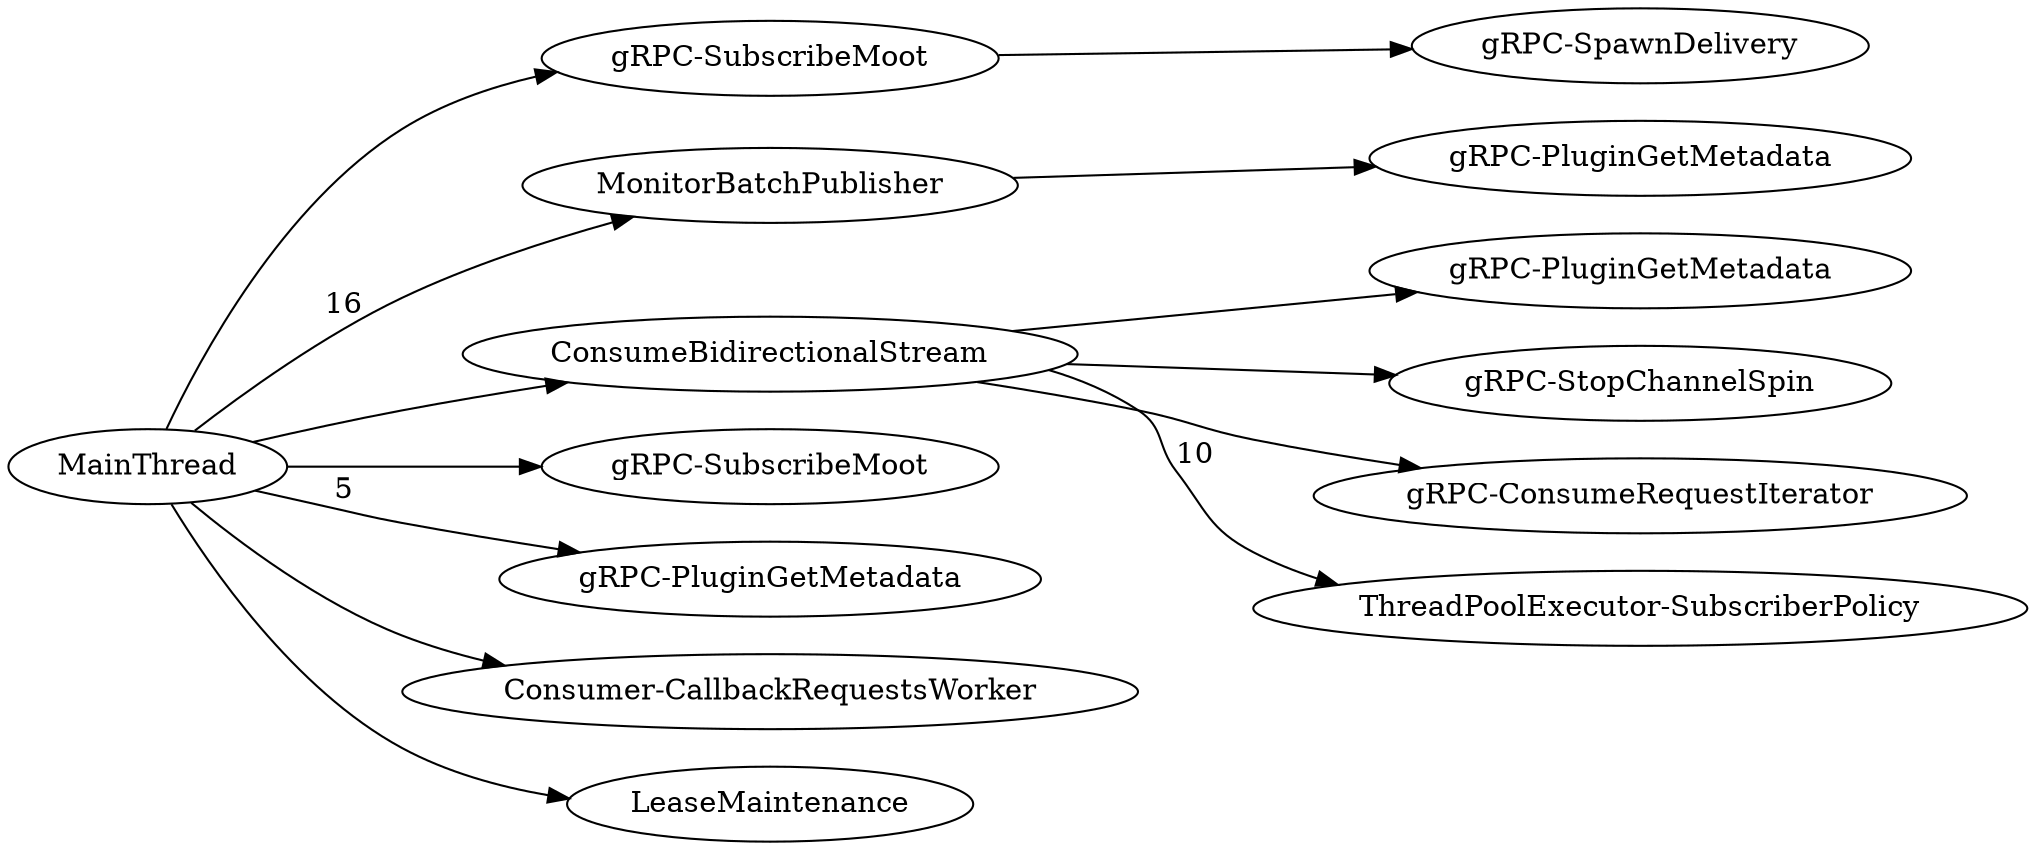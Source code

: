digraph G {
rankdir=LR;
subgraph  {
}

subgraph  {
subgraph  {
}

"Thread-gRPC-SubscribeMoot+" -> "Thread-gRPC-SpawnDelivery";
}

subgraph  {
}

subgraph  {
subgraph  {
}

"Thread-MonitorBatchPublisher" -> "Thread-gRPC-PluginGetMetadata++";
}

subgraph  {
}

subgraph  {
subgraph  {
}

subgraph  {
}

subgraph  {
}

subgraph  {
}

"Thread-ConsumeBidirectionalStream" -> "Thread-gRPC-PluginGetMetadata++++++++++++++++++";
"Thread-ConsumeBidirectionalStream" -> "Thread-gRPC-StopChannelSpin";
"Thread-ConsumeBidirectionalStream" -> "Thread-gRPC-ConsumeRequestIterator";
"Thread-ConsumeBidirectionalStream" -> "ThreadPoolExecutor-SubscriberPolicy"  [label=10];
}

subgraph  {
}

MainThread -> "Thread-gRPC-SubscribeMoot";
MainThread -> "Thread-gRPC-SubscribeMoot+";
MainThread -> "Thread-gRPC-PluginGetMetadata"  [label=5];
MainThread -> "Thread-MonitorBatchPublisher"  [label=16];
MainThread -> "Thread-Consumer-CallbackRequestsWorker";
MainThread -> "Thread-ConsumeBidirectionalStream";
MainThread -> "Thread-LeaseMaintenance";
"Thread-ConsumeBidirectionalStream" [label=ConsumeBidirectionalStream];
"Thread-Consumer-CallbackRequestsWorker" [label="Consumer-CallbackRequestsWorker"];
"Thread-gRPC-PluginGetMetadata++++++++++++++++++" [label="gRPC-PluginGetMetadata"];
"Thread-gRPC-SubscribeMoot" [label="gRPC-SubscribeMoot"];
"Thread-gRPC-PluginGetMetadata++" [label="gRPC-PluginGetMetadata"];
"Thread-LeaseMaintenance" [label=LeaseMaintenance];
"Thread-gRPC-PluginGetMetadata" [label="gRPC-PluginGetMetadata"];
"Thread-MonitorBatchPublisher" [label=MonitorBatchPublisher];
"Thread-gRPC-StopChannelSpin" [label="gRPC-StopChannelSpin"];
"Thread-gRPC-ConsumeRequestIterator" [label="gRPC-ConsumeRequestIterator"];
"Thread-gRPC-SubscribeMoot+" [label="gRPC-SubscribeMoot"];
"Thread-gRPC-SpawnDelivery" [label="gRPC-SpawnDelivery"];
}

